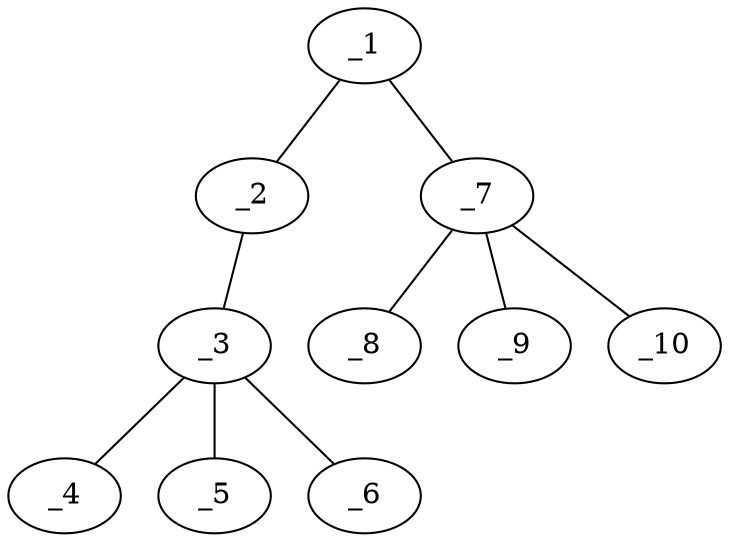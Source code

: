 graph molid677434 {
	_1	 [charge=0,
		chem=5,
		symbol="S  ",
		x="4.5981",
		y="-0.25"];
	_2	 [charge=0,
		chem=5,
		symbol="S  ",
		x="3.7321",
		y="0.25"];
	_1 -- _2	 [valence=1];
	_7	 [charge=0,
		chem=1,
		symbol="C  ",
		x="5.4641",
		y="0.25"];
	_1 -- _7	 [valence=1];
	_3	 [charge=0,
		chem=1,
		symbol="C  ",
		x="2.866",
		y="-0.25"];
	_2 -- _3	 [valence=1];
	_4	 [charge=0,
		chem=1,
		symbol="C  ",
		x=2,
		y="-0.75"];
	_3 -- _4	 [valence=1];
	_5	 [charge=0,
		chem=1,
		symbol="C  ",
		x="3.366",
		y="-1.116"];
	_3 -- _5	 [valence=1];
	_6	 [charge=0,
		chem=1,
		symbol="C  ",
		x="2.366",
		y="0.616"];
	_3 -- _6	 [valence=1];
	_8	 [charge=0,
		chem=1,
		symbol="C  ",
		x="6.3301",
		y="0.75"];
	_7 -- _8	 [valence=1];
	_9	 [charge=0,
		chem=1,
		symbol="C  ",
		x="4.9641",
		y="1.116"];
	_7 -- _9	 [valence=1];
	_10	 [charge=0,
		chem=1,
		symbol="C  ",
		x="5.9641",
		y="-0.616"];
	_7 -- _10	 [valence=1];
}
